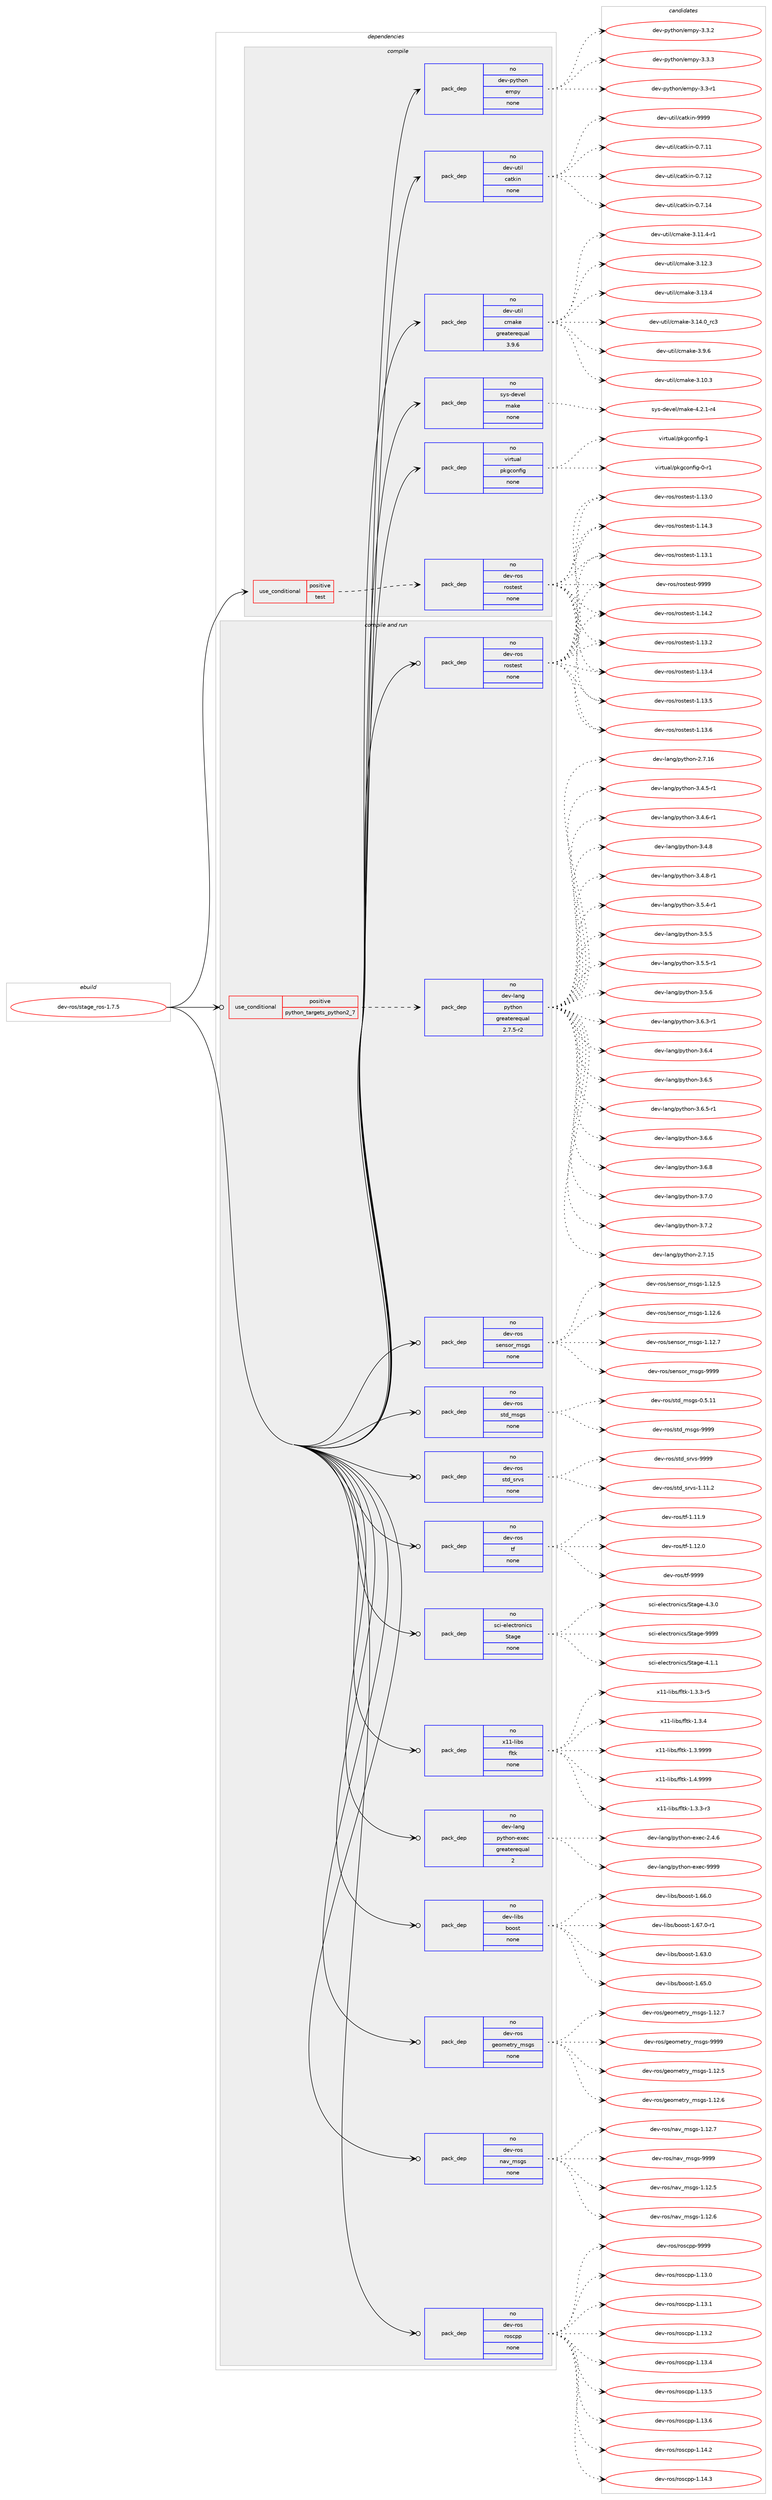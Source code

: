 digraph prolog {

# *************
# Graph options
# *************

newrank=true;
concentrate=true;
compound=true;
graph [rankdir=LR,fontname=Helvetica,fontsize=10,ranksep=1.5];#, ranksep=2.5, nodesep=0.2];
edge  [arrowhead=vee];
node  [fontname=Helvetica,fontsize=10];

# **********
# The ebuild
# **********

subgraph cluster_leftcol {
color=gray;
rank=same;
label=<<i>ebuild</i>>;
id [label="dev-ros/stage_ros-1.7.5", color=red, width=4, href="../dev-ros/stage_ros-1.7.5.svg"];
}

# ****************
# The dependencies
# ****************

subgraph cluster_midcol {
color=gray;
label=<<i>dependencies</i>>;
subgraph cluster_compile {
fillcolor="#eeeeee";
style=filled;
label=<<i>compile</i>>;
subgraph cond390734 {
dependency1471378 [label=<<TABLE BORDER="0" CELLBORDER="1" CELLSPACING="0" CELLPADDING="4"><TR><TD ROWSPAN="3" CELLPADDING="10">use_conditional</TD></TR><TR><TD>positive</TD></TR><TR><TD>test</TD></TR></TABLE>>, shape=none, color=red];
subgraph pack1057254 {
dependency1471379 [label=<<TABLE BORDER="0" CELLBORDER="1" CELLSPACING="0" CELLPADDING="4" WIDTH="220"><TR><TD ROWSPAN="6" CELLPADDING="30">pack_dep</TD></TR><TR><TD WIDTH="110">no</TD></TR><TR><TD>dev-ros</TD></TR><TR><TD>rostest</TD></TR><TR><TD>none</TD></TR><TR><TD></TD></TR></TABLE>>, shape=none, color=blue];
}
dependency1471378:e -> dependency1471379:w [weight=20,style="dashed",arrowhead="vee"];
}
id:e -> dependency1471378:w [weight=20,style="solid",arrowhead="vee"];
subgraph pack1057255 {
dependency1471380 [label=<<TABLE BORDER="0" CELLBORDER="1" CELLSPACING="0" CELLPADDING="4" WIDTH="220"><TR><TD ROWSPAN="6" CELLPADDING="30">pack_dep</TD></TR><TR><TD WIDTH="110">no</TD></TR><TR><TD>dev-python</TD></TR><TR><TD>empy</TD></TR><TR><TD>none</TD></TR><TR><TD></TD></TR></TABLE>>, shape=none, color=blue];
}
id:e -> dependency1471380:w [weight=20,style="solid",arrowhead="vee"];
subgraph pack1057256 {
dependency1471381 [label=<<TABLE BORDER="0" CELLBORDER="1" CELLSPACING="0" CELLPADDING="4" WIDTH="220"><TR><TD ROWSPAN="6" CELLPADDING="30">pack_dep</TD></TR><TR><TD WIDTH="110">no</TD></TR><TR><TD>dev-util</TD></TR><TR><TD>catkin</TD></TR><TR><TD>none</TD></TR><TR><TD></TD></TR></TABLE>>, shape=none, color=blue];
}
id:e -> dependency1471381:w [weight=20,style="solid",arrowhead="vee"];
subgraph pack1057257 {
dependency1471382 [label=<<TABLE BORDER="0" CELLBORDER="1" CELLSPACING="0" CELLPADDING="4" WIDTH="220"><TR><TD ROWSPAN="6" CELLPADDING="30">pack_dep</TD></TR><TR><TD WIDTH="110">no</TD></TR><TR><TD>dev-util</TD></TR><TR><TD>cmake</TD></TR><TR><TD>greaterequal</TD></TR><TR><TD>3.9.6</TD></TR></TABLE>>, shape=none, color=blue];
}
id:e -> dependency1471382:w [weight=20,style="solid",arrowhead="vee"];
subgraph pack1057258 {
dependency1471383 [label=<<TABLE BORDER="0" CELLBORDER="1" CELLSPACING="0" CELLPADDING="4" WIDTH="220"><TR><TD ROWSPAN="6" CELLPADDING="30">pack_dep</TD></TR><TR><TD WIDTH="110">no</TD></TR><TR><TD>sys-devel</TD></TR><TR><TD>make</TD></TR><TR><TD>none</TD></TR><TR><TD></TD></TR></TABLE>>, shape=none, color=blue];
}
id:e -> dependency1471383:w [weight=20,style="solid",arrowhead="vee"];
subgraph pack1057259 {
dependency1471384 [label=<<TABLE BORDER="0" CELLBORDER="1" CELLSPACING="0" CELLPADDING="4" WIDTH="220"><TR><TD ROWSPAN="6" CELLPADDING="30">pack_dep</TD></TR><TR><TD WIDTH="110">no</TD></TR><TR><TD>virtual</TD></TR><TR><TD>pkgconfig</TD></TR><TR><TD>none</TD></TR><TR><TD></TD></TR></TABLE>>, shape=none, color=blue];
}
id:e -> dependency1471384:w [weight=20,style="solid",arrowhead="vee"];
}
subgraph cluster_compileandrun {
fillcolor="#eeeeee";
style=filled;
label=<<i>compile and run</i>>;
subgraph cond390735 {
dependency1471385 [label=<<TABLE BORDER="0" CELLBORDER="1" CELLSPACING="0" CELLPADDING="4"><TR><TD ROWSPAN="3" CELLPADDING="10">use_conditional</TD></TR><TR><TD>positive</TD></TR><TR><TD>python_targets_python2_7</TD></TR></TABLE>>, shape=none, color=red];
subgraph pack1057260 {
dependency1471386 [label=<<TABLE BORDER="0" CELLBORDER="1" CELLSPACING="0" CELLPADDING="4" WIDTH="220"><TR><TD ROWSPAN="6" CELLPADDING="30">pack_dep</TD></TR><TR><TD WIDTH="110">no</TD></TR><TR><TD>dev-lang</TD></TR><TR><TD>python</TD></TR><TR><TD>greaterequal</TD></TR><TR><TD>2.7.5-r2</TD></TR></TABLE>>, shape=none, color=blue];
}
dependency1471385:e -> dependency1471386:w [weight=20,style="dashed",arrowhead="vee"];
}
id:e -> dependency1471385:w [weight=20,style="solid",arrowhead="odotvee"];
subgraph pack1057261 {
dependency1471387 [label=<<TABLE BORDER="0" CELLBORDER="1" CELLSPACING="0" CELLPADDING="4" WIDTH="220"><TR><TD ROWSPAN="6" CELLPADDING="30">pack_dep</TD></TR><TR><TD WIDTH="110">no</TD></TR><TR><TD>dev-lang</TD></TR><TR><TD>python-exec</TD></TR><TR><TD>greaterequal</TD></TR><TR><TD>2</TD></TR></TABLE>>, shape=none, color=blue];
}
id:e -> dependency1471387:w [weight=20,style="solid",arrowhead="odotvee"];
subgraph pack1057262 {
dependency1471388 [label=<<TABLE BORDER="0" CELLBORDER="1" CELLSPACING="0" CELLPADDING="4" WIDTH="220"><TR><TD ROWSPAN="6" CELLPADDING="30">pack_dep</TD></TR><TR><TD WIDTH="110">no</TD></TR><TR><TD>dev-libs</TD></TR><TR><TD>boost</TD></TR><TR><TD>none</TD></TR><TR><TD></TD></TR></TABLE>>, shape=none, color=blue];
}
id:e -> dependency1471388:w [weight=20,style="solid",arrowhead="odotvee"];
subgraph pack1057263 {
dependency1471389 [label=<<TABLE BORDER="0" CELLBORDER="1" CELLSPACING="0" CELLPADDING="4" WIDTH="220"><TR><TD ROWSPAN="6" CELLPADDING="30">pack_dep</TD></TR><TR><TD WIDTH="110">no</TD></TR><TR><TD>dev-ros</TD></TR><TR><TD>geometry_msgs</TD></TR><TR><TD>none</TD></TR><TR><TD></TD></TR></TABLE>>, shape=none, color=blue];
}
id:e -> dependency1471389:w [weight=20,style="solid",arrowhead="odotvee"];
subgraph pack1057264 {
dependency1471390 [label=<<TABLE BORDER="0" CELLBORDER="1" CELLSPACING="0" CELLPADDING="4" WIDTH="220"><TR><TD ROWSPAN="6" CELLPADDING="30">pack_dep</TD></TR><TR><TD WIDTH="110">no</TD></TR><TR><TD>dev-ros</TD></TR><TR><TD>nav_msgs</TD></TR><TR><TD>none</TD></TR><TR><TD></TD></TR></TABLE>>, shape=none, color=blue];
}
id:e -> dependency1471390:w [weight=20,style="solid",arrowhead="odotvee"];
subgraph pack1057265 {
dependency1471391 [label=<<TABLE BORDER="0" CELLBORDER="1" CELLSPACING="0" CELLPADDING="4" WIDTH="220"><TR><TD ROWSPAN="6" CELLPADDING="30">pack_dep</TD></TR><TR><TD WIDTH="110">no</TD></TR><TR><TD>dev-ros</TD></TR><TR><TD>roscpp</TD></TR><TR><TD>none</TD></TR><TR><TD></TD></TR></TABLE>>, shape=none, color=blue];
}
id:e -> dependency1471391:w [weight=20,style="solid",arrowhead="odotvee"];
subgraph pack1057266 {
dependency1471392 [label=<<TABLE BORDER="0" CELLBORDER="1" CELLSPACING="0" CELLPADDING="4" WIDTH="220"><TR><TD ROWSPAN="6" CELLPADDING="30">pack_dep</TD></TR><TR><TD WIDTH="110">no</TD></TR><TR><TD>dev-ros</TD></TR><TR><TD>rostest</TD></TR><TR><TD>none</TD></TR><TR><TD></TD></TR></TABLE>>, shape=none, color=blue];
}
id:e -> dependency1471392:w [weight=20,style="solid",arrowhead="odotvee"];
subgraph pack1057267 {
dependency1471393 [label=<<TABLE BORDER="0" CELLBORDER="1" CELLSPACING="0" CELLPADDING="4" WIDTH="220"><TR><TD ROWSPAN="6" CELLPADDING="30">pack_dep</TD></TR><TR><TD WIDTH="110">no</TD></TR><TR><TD>dev-ros</TD></TR><TR><TD>sensor_msgs</TD></TR><TR><TD>none</TD></TR><TR><TD></TD></TR></TABLE>>, shape=none, color=blue];
}
id:e -> dependency1471393:w [weight=20,style="solid",arrowhead="odotvee"];
subgraph pack1057268 {
dependency1471394 [label=<<TABLE BORDER="0" CELLBORDER="1" CELLSPACING="0" CELLPADDING="4" WIDTH="220"><TR><TD ROWSPAN="6" CELLPADDING="30">pack_dep</TD></TR><TR><TD WIDTH="110">no</TD></TR><TR><TD>dev-ros</TD></TR><TR><TD>std_msgs</TD></TR><TR><TD>none</TD></TR><TR><TD></TD></TR></TABLE>>, shape=none, color=blue];
}
id:e -> dependency1471394:w [weight=20,style="solid",arrowhead="odotvee"];
subgraph pack1057269 {
dependency1471395 [label=<<TABLE BORDER="0" CELLBORDER="1" CELLSPACING="0" CELLPADDING="4" WIDTH="220"><TR><TD ROWSPAN="6" CELLPADDING="30">pack_dep</TD></TR><TR><TD WIDTH="110">no</TD></TR><TR><TD>dev-ros</TD></TR><TR><TD>std_srvs</TD></TR><TR><TD>none</TD></TR><TR><TD></TD></TR></TABLE>>, shape=none, color=blue];
}
id:e -> dependency1471395:w [weight=20,style="solid",arrowhead="odotvee"];
subgraph pack1057270 {
dependency1471396 [label=<<TABLE BORDER="0" CELLBORDER="1" CELLSPACING="0" CELLPADDING="4" WIDTH="220"><TR><TD ROWSPAN="6" CELLPADDING="30">pack_dep</TD></TR><TR><TD WIDTH="110">no</TD></TR><TR><TD>dev-ros</TD></TR><TR><TD>tf</TD></TR><TR><TD>none</TD></TR><TR><TD></TD></TR></TABLE>>, shape=none, color=blue];
}
id:e -> dependency1471396:w [weight=20,style="solid",arrowhead="odotvee"];
subgraph pack1057271 {
dependency1471397 [label=<<TABLE BORDER="0" CELLBORDER="1" CELLSPACING="0" CELLPADDING="4" WIDTH="220"><TR><TD ROWSPAN="6" CELLPADDING="30">pack_dep</TD></TR><TR><TD WIDTH="110">no</TD></TR><TR><TD>sci-electronics</TD></TR><TR><TD>Stage</TD></TR><TR><TD>none</TD></TR><TR><TD></TD></TR></TABLE>>, shape=none, color=blue];
}
id:e -> dependency1471397:w [weight=20,style="solid",arrowhead="odotvee"];
subgraph pack1057272 {
dependency1471398 [label=<<TABLE BORDER="0" CELLBORDER="1" CELLSPACING="0" CELLPADDING="4" WIDTH="220"><TR><TD ROWSPAN="6" CELLPADDING="30">pack_dep</TD></TR><TR><TD WIDTH="110">no</TD></TR><TR><TD>x11-libs</TD></TR><TR><TD>fltk</TD></TR><TR><TD>none</TD></TR><TR><TD></TD></TR></TABLE>>, shape=none, color=blue];
}
id:e -> dependency1471398:w [weight=20,style="solid",arrowhead="odotvee"];
}
subgraph cluster_run {
fillcolor="#eeeeee";
style=filled;
label=<<i>run</i>>;
}
}

# **************
# The candidates
# **************

subgraph cluster_choices {
rank=same;
color=gray;
label=<<i>candidates</i>>;

subgraph choice1057254 {
color=black;
nodesep=1;
choice100101118451141111154711411111511610111511645494649514648 [label="dev-ros/rostest-1.13.0", color=red, width=4,href="../dev-ros/rostest-1.13.0.svg"];
choice100101118451141111154711411111511610111511645494649514649 [label="dev-ros/rostest-1.13.1", color=red, width=4,href="../dev-ros/rostest-1.13.1.svg"];
choice100101118451141111154711411111511610111511645494649514650 [label="dev-ros/rostest-1.13.2", color=red, width=4,href="../dev-ros/rostest-1.13.2.svg"];
choice100101118451141111154711411111511610111511645494649514652 [label="dev-ros/rostest-1.13.4", color=red, width=4,href="../dev-ros/rostest-1.13.4.svg"];
choice100101118451141111154711411111511610111511645494649514653 [label="dev-ros/rostest-1.13.5", color=red, width=4,href="../dev-ros/rostest-1.13.5.svg"];
choice100101118451141111154711411111511610111511645494649514654 [label="dev-ros/rostest-1.13.6", color=red, width=4,href="../dev-ros/rostest-1.13.6.svg"];
choice100101118451141111154711411111511610111511645494649524650 [label="dev-ros/rostest-1.14.2", color=red, width=4,href="../dev-ros/rostest-1.14.2.svg"];
choice100101118451141111154711411111511610111511645494649524651 [label="dev-ros/rostest-1.14.3", color=red, width=4,href="../dev-ros/rostest-1.14.3.svg"];
choice10010111845114111115471141111151161011151164557575757 [label="dev-ros/rostest-9999", color=red, width=4,href="../dev-ros/rostest-9999.svg"];
dependency1471379:e -> choice100101118451141111154711411111511610111511645494649514648:w [style=dotted,weight="100"];
dependency1471379:e -> choice100101118451141111154711411111511610111511645494649514649:w [style=dotted,weight="100"];
dependency1471379:e -> choice100101118451141111154711411111511610111511645494649514650:w [style=dotted,weight="100"];
dependency1471379:e -> choice100101118451141111154711411111511610111511645494649514652:w [style=dotted,weight="100"];
dependency1471379:e -> choice100101118451141111154711411111511610111511645494649514653:w [style=dotted,weight="100"];
dependency1471379:e -> choice100101118451141111154711411111511610111511645494649514654:w [style=dotted,weight="100"];
dependency1471379:e -> choice100101118451141111154711411111511610111511645494649524650:w [style=dotted,weight="100"];
dependency1471379:e -> choice100101118451141111154711411111511610111511645494649524651:w [style=dotted,weight="100"];
dependency1471379:e -> choice10010111845114111115471141111151161011151164557575757:w [style=dotted,weight="100"];
}
subgraph choice1057255 {
color=black;
nodesep=1;
choice1001011184511212111610411111047101109112121455146514511449 [label="dev-python/empy-3.3-r1", color=red, width=4,href="../dev-python/empy-3.3-r1.svg"];
choice1001011184511212111610411111047101109112121455146514650 [label="dev-python/empy-3.3.2", color=red, width=4,href="../dev-python/empy-3.3.2.svg"];
choice1001011184511212111610411111047101109112121455146514651 [label="dev-python/empy-3.3.3", color=red, width=4,href="../dev-python/empy-3.3.3.svg"];
dependency1471380:e -> choice1001011184511212111610411111047101109112121455146514511449:w [style=dotted,weight="100"];
dependency1471380:e -> choice1001011184511212111610411111047101109112121455146514650:w [style=dotted,weight="100"];
dependency1471380:e -> choice1001011184511212111610411111047101109112121455146514651:w [style=dotted,weight="100"];
}
subgraph choice1057256 {
color=black;
nodesep=1;
choice1001011184511711610510847999711610710511045484655464949 [label="dev-util/catkin-0.7.11", color=red, width=4,href="../dev-util/catkin-0.7.11.svg"];
choice1001011184511711610510847999711610710511045484655464950 [label="dev-util/catkin-0.7.12", color=red, width=4,href="../dev-util/catkin-0.7.12.svg"];
choice1001011184511711610510847999711610710511045484655464952 [label="dev-util/catkin-0.7.14", color=red, width=4,href="../dev-util/catkin-0.7.14.svg"];
choice100101118451171161051084799971161071051104557575757 [label="dev-util/catkin-9999", color=red, width=4,href="../dev-util/catkin-9999.svg"];
dependency1471381:e -> choice1001011184511711610510847999711610710511045484655464949:w [style=dotted,weight="100"];
dependency1471381:e -> choice1001011184511711610510847999711610710511045484655464950:w [style=dotted,weight="100"];
dependency1471381:e -> choice1001011184511711610510847999711610710511045484655464952:w [style=dotted,weight="100"];
dependency1471381:e -> choice100101118451171161051084799971161071051104557575757:w [style=dotted,weight="100"];
}
subgraph choice1057257 {
color=black;
nodesep=1;
choice1001011184511711610510847991099710710145514649484651 [label="dev-util/cmake-3.10.3", color=red, width=4,href="../dev-util/cmake-3.10.3.svg"];
choice10010111845117116105108479910997107101455146494946524511449 [label="dev-util/cmake-3.11.4-r1", color=red, width=4,href="../dev-util/cmake-3.11.4-r1.svg"];
choice1001011184511711610510847991099710710145514649504651 [label="dev-util/cmake-3.12.3", color=red, width=4,href="../dev-util/cmake-3.12.3.svg"];
choice1001011184511711610510847991099710710145514649514652 [label="dev-util/cmake-3.13.4", color=red, width=4,href="../dev-util/cmake-3.13.4.svg"];
choice1001011184511711610510847991099710710145514649524648951149951 [label="dev-util/cmake-3.14.0_rc3", color=red, width=4,href="../dev-util/cmake-3.14.0_rc3.svg"];
choice10010111845117116105108479910997107101455146574654 [label="dev-util/cmake-3.9.6", color=red, width=4,href="../dev-util/cmake-3.9.6.svg"];
dependency1471382:e -> choice1001011184511711610510847991099710710145514649484651:w [style=dotted,weight="100"];
dependency1471382:e -> choice10010111845117116105108479910997107101455146494946524511449:w [style=dotted,weight="100"];
dependency1471382:e -> choice1001011184511711610510847991099710710145514649504651:w [style=dotted,weight="100"];
dependency1471382:e -> choice1001011184511711610510847991099710710145514649514652:w [style=dotted,weight="100"];
dependency1471382:e -> choice1001011184511711610510847991099710710145514649524648951149951:w [style=dotted,weight="100"];
dependency1471382:e -> choice10010111845117116105108479910997107101455146574654:w [style=dotted,weight="100"];
}
subgraph choice1057258 {
color=black;
nodesep=1;
choice1151211154510010111810110847109971071014552465046494511452 [label="sys-devel/make-4.2.1-r4", color=red, width=4,href="../sys-devel/make-4.2.1-r4.svg"];
dependency1471383:e -> choice1151211154510010111810110847109971071014552465046494511452:w [style=dotted,weight="100"];
}
subgraph choice1057259 {
color=black;
nodesep=1;
choice11810511411611797108471121071039911111010210510345484511449 [label="virtual/pkgconfig-0-r1", color=red, width=4,href="../virtual/pkgconfig-0-r1.svg"];
choice1181051141161179710847112107103991111101021051034549 [label="virtual/pkgconfig-1", color=red, width=4,href="../virtual/pkgconfig-1.svg"];
dependency1471384:e -> choice11810511411611797108471121071039911111010210510345484511449:w [style=dotted,weight="100"];
dependency1471384:e -> choice1181051141161179710847112107103991111101021051034549:w [style=dotted,weight="100"];
}
subgraph choice1057260 {
color=black;
nodesep=1;
choice10010111845108971101034711212111610411111045504655464953 [label="dev-lang/python-2.7.15", color=red, width=4,href="../dev-lang/python-2.7.15.svg"];
choice10010111845108971101034711212111610411111045504655464954 [label="dev-lang/python-2.7.16", color=red, width=4,href="../dev-lang/python-2.7.16.svg"];
choice1001011184510897110103471121211161041111104551465246534511449 [label="dev-lang/python-3.4.5-r1", color=red, width=4,href="../dev-lang/python-3.4.5-r1.svg"];
choice1001011184510897110103471121211161041111104551465246544511449 [label="dev-lang/python-3.4.6-r1", color=red, width=4,href="../dev-lang/python-3.4.6-r1.svg"];
choice100101118451089711010347112121116104111110455146524656 [label="dev-lang/python-3.4.8", color=red, width=4,href="../dev-lang/python-3.4.8.svg"];
choice1001011184510897110103471121211161041111104551465246564511449 [label="dev-lang/python-3.4.8-r1", color=red, width=4,href="../dev-lang/python-3.4.8-r1.svg"];
choice1001011184510897110103471121211161041111104551465346524511449 [label="dev-lang/python-3.5.4-r1", color=red, width=4,href="../dev-lang/python-3.5.4-r1.svg"];
choice100101118451089711010347112121116104111110455146534653 [label="dev-lang/python-3.5.5", color=red, width=4,href="../dev-lang/python-3.5.5.svg"];
choice1001011184510897110103471121211161041111104551465346534511449 [label="dev-lang/python-3.5.5-r1", color=red, width=4,href="../dev-lang/python-3.5.5-r1.svg"];
choice100101118451089711010347112121116104111110455146534654 [label="dev-lang/python-3.5.6", color=red, width=4,href="../dev-lang/python-3.5.6.svg"];
choice1001011184510897110103471121211161041111104551465446514511449 [label="dev-lang/python-3.6.3-r1", color=red, width=4,href="../dev-lang/python-3.6.3-r1.svg"];
choice100101118451089711010347112121116104111110455146544652 [label="dev-lang/python-3.6.4", color=red, width=4,href="../dev-lang/python-3.6.4.svg"];
choice100101118451089711010347112121116104111110455146544653 [label="dev-lang/python-3.6.5", color=red, width=4,href="../dev-lang/python-3.6.5.svg"];
choice1001011184510897110103471121211161041111104551465446534511449 [label="dev-lang/python-3.6.5-r1", color=red, width=4,href="../dev-lang/python-3.6.5-r1.svg"];
choice100101118451089711010347112121116104111110455146544654 [label="dev-lang/python-3.6.6", color=red, width=4,href="../dev-lang/python-3.6.6.svg"];
choice100101118451089711010347112121116104111110455146544656 [label="dev-lang/python-3.6.8", color=red, width=4,href="../dev-lang/python-3.6.8.svg"];
choice100101118451089711010347112121116104111110455146554648 [label="dev-lang/python-3.7.0", color=red, width=4,href="../dev-lang/python-3.7.0.svg"];
choice100101118451089711010347112121116104111110455146554650 [label="dev-lang/python-3.7.2", color=red, width=4,href="../dev-lang/python-3.7.2.svg"];
dependency1471386:e -> choice10010111845108971101034711212111610411111045504655464953:w [style=dotted,weight="100"];
dependency1471386:e -> choice10010111845108971101034711212111610411111045504655464954:w [style=dotted,weight="100"];
dependency1471386:e -> choice1001011184510897110103471121211161041111104551465246534511449:w [style=dotted,weight="100"];
dependency1471386:e -> choice1001011184510897110103471121211161041111104551465246544511449:w [style=dotted,weight="100"];
dependency1471386:e -> choice100101118451089711010347112121116104111110455146524656:w [style=dotted,weight="100"];
dependency1471386:e -> choice1001011184510897110103471121211161041111104551465246564511449:w [style=dotted,weight="100"];
dependency1471386:e -> choice1001011184510897110103471121211161041111104551465346524511449:w [style=dotted,weight="100"];
dependency1471386:e -> choice100101118451089711010347112121116104111110455146534653:w [style=dotted,weight="100"];
dependency1471386:e -> choice1001011184510897110103471121211161041111104551465346534511449:w [style=dotted,weight="100"];
dependency1471386:e -> choice100101118451089711010347112121116104111110455146534654:w [style=dotted,weight="100"];
dependency1471386:e -> choice1001011184510897110103471121211161041111104551465446514511449:w [style=dotted,weight="100"];
dependency1471386:e -> choice100101118451089711010347112121116104111110455146544652:w [style=dotted,weight="100"];
dependency1471386:e -> choice100101118451089711010347112121116104111110455146544653:w [style=dotted,weight="100"];
dependency1471386:e -> choice1001011184510897110103471121211161041111104551465446534511449:w [style=dotted,weight="100"];
dependency1471386:e -> choice100101118451089711010347112121116104111110455146544654:w [style=dotted,weight="100"];
dependency1471386:e -> choice100101118451089711010347112121116104111110455146544656:w [style=dotted,weight="100"];
dependency1471386:e -> choice100101118451089711010347112121116104111110455146554648:w [style=dotted,weight="100"];
dependency1471386:e -> choice100101118451089711010347112121116104111110455146554650:w [style=dotted,weight="100"];
}
subgraph choice1057261 {
color=black;
nodesep=1;
choice1001011184510897110103471121211161041111104510112010199455046524654 [label="dev-lang/python-exec-2.4.6", color=red, width=4,href="../dev-lang/python-exec-2.4.6.svg"];
choice10010111845108971101034711212111610411111045101120101994557575757 [label="dev-lang/python-exec-9999", color=red, width=4,href="../dev-lang/python-exec-9999.svg"];
dependency1471387:e -> choice1001011184510897110103471121211161041111104510112010199455046524654:w [style=dotted,weight="100"];
dependency1471387:e -> choice10010111845108971101034711212111610411111045101120101994557575757:w [style=dotted,weight="100"];
}
subgraph choice1057262 {
color=black;
nodesep=1;
choice1001011184510810598115479811111111511645494654514648 [label="dev-libs/boost-1.63.0", color=red, width=4,href="../dev-libs/boost-1.63.0.svg"];
choice1001011184510810598115479811111111511645494654534648 [label="dev-libs/boost-1.65.0", color=red, width=4,href="../dev-libs/boost-1.65.0.svg"];
choice1001011184510810598115479811111111511645494654544648 [label="dev-libs/boost-1.66.0", color=red, width=4,href="../dev-libs/boost-1.66.0.svg"];
choice10010111845108105981154798111111115116454946545546484511449 [label="dev-libs/boost-1.67.0-r1", color=red, width=4,href="../dev-libs/boost-1.67.0-r1.svg"];
dependency1471388:e -> choice1001011184510810598115479811111111511645494654514648:w [style=dotted,weight="100"];
dependency1471388:e -> choice1001011184510810598115479811111111511645494654534648:w [style=dotted,weight="100"];
dependency1471388:e -> choice1001011184510810598115479811111111511645494654544648:w [style=dotted,weight="100"];
dependency1471388:e -> choice10010111845108105981154798111111115116454946545546484511449:w [style=dotted,weight="100"];
}
subgraph choice1057263 {
color=black;
nodesep=1;
choice10010111845114111115471031011111091011161141219510911510311545494649504653 [label="dev-ros/geometry_msgs-1.12.5", color=red, width=4,href="../dev-ros/geometry_msgs-1.12.5.svg"];
choice10010111845114111115471031011111091011161141219510911510311545494649504654 [label="dev-ros/geometry_msgs-1.12.6", color=red, width=4,href="../dev-ros/geometry_msgs-1.12.6.svg"];
choice10010111845114111115471031011111091011161141219510911510311545494649504655 [label="dev-ros/geometry_msgs-1.12.7", color=red, width=4,href="../dev-ros/geometry_msgs-1.12.7.svg"];
choice1001011184511411111547103101111109101116114121951091151031154557575757 [label="dev-ros/geometry_msgs-9999", color=red, width=4,href="../dev-ros/geometry_msgs-9999.svg"];
dependency1471389:e -> choice10010111845114111115471031011111091011161141219510911510311545494649504653:w [style=dotted,weight="100"];
dependency1471389:e -> choice10010111845114111115471031011111091011161141219510911510311545494649504654:w [style=dotted,weight="100"];
dependency1471389:e -> choice10010111845114111115471031011111091011161141219510911510311545494649504655:w [style=dotted,weight="100"];
dependency1471389:e -> choice1001011184511411111547103101111109101116114121951091151031154557575757:w [style=dotted,weight="100"];
}
subgraph choice1057264 {
color=black;
nodesep=1;
choice1001011184511411111547110971189510911510311545494649504653 [label="dev-ros/nav_msgs-1.12.5", color=red, width=4,href="../dev-ros/nav_msgs-1.12.5.svg"];
choice1001011184511411111547110971189510911510311545494649504654 [label="dev-ros/nav_msgs-1.12.6", color=red, width=4,href="../dev-ros/nav_msgs-1.12.6.svg"];
choice1001011184511411111547110971189510911510311545494649504655 [label="dev-ros/nav_msgs-1.12.7", color=red, width=4,href="../dev-ros/nav_msgs-1.12.7.svg"];
choice100101118451141111154711097118951091151031154557575757 [label="dev-ros/nav_msgs-9999", color=red, width=4,href="../dev-ros/nav_msgs-9999.svg"];
dependency1471390:e -> choice1001011184511411111547110971189510911510311545494649504653:w [style=dotted,weight="100"];
dependency1471390:e -> choice1001011184511411111547110971189510911510311545494649504654:w [style=dotted,weight="100"];
dependency1471390:e -> choice1001011184511411111547110971189510911510311545494649504655:w [style=dotted,weight="100"];
dependency1471390:e -> choice100101118451141111154711097118951091151031154557575757:w [style=dotted,weight="100"];
}
subgraph choice1057265 {
color=black;
nodesep=1;
choice10010111845114111115471141111159911211245494649514648 [label="dev-ros/roscpp-1.13.0", color=red, width=4,href="../dev-ros/roscpp-1.13.0.svg"];
choice10010111845114111115471141111159911211245494649514649 [label="dev-ros/roscpp-1.13.1", color=red, width=4,href="../dev-ros/roscpp-1.13.1.svg"];
choice10010111845114111115471141111159911211245494649514650 [label="dev-ros/roscpp-1.13.2", color=red, width=4,href="../dev-ros/roscpp-1.13.2.svg"];
choice10010111845114111115471141111159911211245494649514652 [label="dev-ros/roscpp-1.13.4", color=red, width=4,href="../dev-ros/roscpp-1.13.4.svg"];
choice10010111845114111115471141111159911211245494649514653 [label="dev-ros/roscpp-1.13.5", color=red, width=4,href="../dev-ros/roscpp-1.13.5.svg"];
choice10010111845114111115471141111159911211245494649514654 [label="dev-ros/roscpp-1.13.6", color=red, width=4,href="../dev-ros/roscpp-1.13.6.svg"];
choice10010111845114111115471141111159911211245494649524650 [label="dev-ros/roscpp-1.14.2", color=red, width=4,href="../dev-ros/roscpp-1.14.2.svg"];
choice10010111845114111115471141111159911211245494649524651 [label="dev-ros/roscpp-1.14.3", color=red, width=4,href="../dev-ros/roscpp-1.14.3.svg"];
choice1001011184511411111547114111115991121124557575757 [label="dev-ros/roscpp-9999", color=red, width=4,href="../dev-ros/roscpp-9999.svg"];
dependency1471391:e -> choice10010111845114111115471141111159911211245494649514648:w [style=dotted,weight="100"];
dependency1471391:e -> choice10010111845114111115471141111159911211245494649514649:w [style=dotted,weight="100"];
dependency1471391:e -> choice10010111845114111115471141111159911211245494649514650:w [style=dotted,weight="100"];
dependency1471391:e -> choice10010111845114111115471141111159911211245494649514652:w [style=dotted,weight="100"];
dependency1471391:e -> choice10010111845114111115471141111159911211245494649514653:w [style=dotted,weight="100"];
dependency1471391:e -> choice10010111845114111115471141111159911211245494649514654:w [style=dotted,weight="100"];
dependency1471391:e -> choice10010111845114111115471141111159911211245494649524650:w [style=dotted,weight="100"];
dependency1471391:e -> choice10010111845114111115471141111159911211245494649524651:w [style=dotted,weight="100"];
dependency1471391:e -> choice1001011184511411111547114111115991121124557575757:w [style=dotted,weight="100"];
}
subgraph choice1057266 {
color=black;
nodesep=1;
choice100101118451141111154711411111511610111511645494649514648 [label="dev-ros/rostest-1.13.0", color=red, width=4,href="../dev-ros/rostest-1.13.0.svg"];
choice100101118451141111154711411111511610111511645494649514649 [label="dev-ros/rostest-1.13.1", color=red, width=4,href="../dev-ros/rostest-1.13.1.svg"];
choice100101118451141111154711411111511610111511645494649514650 [label="dev-ros/rostest-1.13.2", color=red, width=4,href="../dev-ros/rostest-1.13.2.svg"];
choice100101118451141111154711411111511610111511645494649514652 [label="dev-ros/rostest-1.13.4", color=red, width=4,href="../dev-ros/rostest-1.13.4.svg"];
choice100101118451141111154711411111511610111511645494649514653 [label="dev-ros/rostest-1.13.5", color=red, width=4,href="../dev-ros/rostest-1.13.5.svg"];
choice100101118451141111154711411111511610111511645494649514654 [label="dev-ros/rostest-1.13.6", color=red, width=4,href="../dev-ros/rostest-1.13.6.svg"];
choice100101118451141111154711411111511610111511645494649524650 [label="dev-ros/rostest-1.14.2", color=red, width=4,href="../dev-ros/rostest-1.14.2.svg"];
choice100101118451141111154711411111511610111511645494649524651 [label="dev-ros/rostest-1.14.3", color=red, width=4,href="../dev-ros/rostest-1.14.3.svg"];
choice10010111845114111115471141111151161011151164557575757 [label="dev-ros/rostest-9999", color=red, width=4,href="../dev-ros/rostest-9999.svg"];
dependency1471392:e -> choice100101118451141111154711411111511610111511645494649514648:w [style=dotted,weight="100"];
dependency1471392:e -> choice100101118451141111154711411111511610111511645494649514649:w [style=dotted,weight="100"];
dependency1471392:e -> choice100101118451141111154711411111511610111511645494649514650:w [style=dotted,weight="100"];
dependency1471392:e -> choice100101118451141111154711411111511610111511645494649514652:w [style=dotted,weight="100"];
dependency1471392:e -> choice100101118451141111154711411111511610111511645494649514653:w [style=dotted,weight="100"];
dependency1471392:e -> choice100101118451141111154711411111511610111511645494649514654:w [style=dotted,weight="100"];
dependency1471392:e -> choice100101118451141111154711411111511610111511645494649524650:w [style=dotted,weight="100"];
dependency1471392:e -> choice100101118451141111154711411111511610111511645494649524651:w [style=dotted,weight="100"];
dependency1471392:e -> choice10010111845114111115471141111151161011151164557575757:w [style=dotted,weight="100"];
}
subgraph choice1057267 {
color=black;
nodesep=1;
choice10010111845114111115471151011101151111149510911510311545494649504653 [label="dev-ros/sensor_msgs-1.12.5", color=red, width=4,href="../dev-ros/sensor_msgs-1.12.5.svg"];
choice10010111845114111115471151011101151111149510911510311545494649504654 [label="dev-ros/sensor_msgs-1.12.6", color=red, width=4,href="../dev-ros/sensor_msgs-1.12.6.svg"];
choice10010111845114111115471151011101151111149510911510311545494649504655 [label="dev-ros/sensor_msgs-1.12.7", color=red, width=4,href="../dev-ros/sensor_msgs-1.12.7.svg"];
choice1001011184511411111547115101110115111114951091151031154557575757 [label="dev-ros/sensor_msgs-9999", color=red, width=4,href="../dev-ros/sensor_msgs-9999.svg"];
dependency1471393:e -> choice10010111845114111115471151011101151111149510911510311545494649504653:w [style=dotted,weight="100"];
dependency1471393:e -> choice10010111845114111115471151011101151111149510911510311545494649504654:w [style=dotted,weight="100"];
dependency1471393:e -> choice10010111845114111115471151011101151111149510911510311545494649504655:w [style=dotted,weight="100"];
dependency1471393:e -> choice1001011184511411111547115101110115111114951091151031154557575757:w [style=dotted,weight="100"];
}
subgraph choice1057268 {
color=black;
nodesep=1;
choice10010111845114111115471151161009510911510311545484653464949 [label="dev-ros/std_msgs-0.5.11", color=red, width=4,href="../dev-ros/std_msgs-0.5.11.svg"];
choice1001011184511411111547115116100951091151031154557575757 [label="dev-ros/std_msgs-9999", color=red, width=4,href="../dev-ros/std_msgs-9999.svg"];
dependency1471394:e -> choice10010111845114111115471151161009510911510311545484653464949:w [style=dotted,weight="100"];
dependency1471394:e -> choice1001011184511411111547115116100951091151031154557575757:w [style=dotted,weight="100"];
}
subgraph choice1057269 {
color=black;
nodesep=1;
choice10010111845114111115471151161009511511411811545494649494650 [label="dev-ros/std_srvs-1.11.2", color=red, width=4,href="../dev-ros/std_srvs-1.11.2.svg"];
choice1001011184511411111547115116100951151141181154557575757 [label="dev-ros/std_srvs-9999", color=red, width=4,href="../dev-ros/std_srvs-9999.svg"];
dependency1471395:e -> choice10010111845114111115471151161009511511411811545494649494650:w [style=dotted,weight="100"];
dependency1471395:e -> choice1001011184511411111547115116100951151141181154557575757:w [style=dotted,weight="100"];
}
subgraph choice1057270 {
color=black;
nodesep=1;
choice100101118451141111154711610245494649494657 [label="dev-ros/tf-1.11.9", color=red, width=4,href="../dev-ros/tf-1.11.9.svg"];
choice100101118451141111154711610245494649504648 [label="dev-ros/tf-1.12.0", color=red, width=4,href="../dev-ros/tf-1.12.0.svg"];
choice10010111845114111115471161024557575757 [label="dev-ros/tf-9999", color=red, width=4,href="../dev-ros/tf-9999.svg"];
dependency1471396:e -> choice100101118451141111154711610245494649494657:w [style=dotted,weight="100"];
dependency1471396:e -> choice100101118451141111154711610245494649504648:w [style=dotted,weight="100"];
dependency1471396:e -> choice10010111845114111115471161024557575757:w [style=dotted,weight="100"];
}
subgraph choice1057271 {
color=black;
nodesep=1;
choice11599105451011081019911611411111010599115478311697103101455246494649 [label="sci-electronics/Stage-4.1.1", color=red, width=4,href="../sci-electronics/Stage-4.1.1.svg"];
choice11599105451011081019911611411111010599115478311697103101455246514648 [label="sci-electronics/Stage-4.3.0", color=red, width=4,href="../sci-electronics/Stage-4.3.0.svg"];
choice115991054510110810199116114111110105991154783116971031014557575757 [label="sci-electronics/Stage-9999", color=red, width=4,href="../sci-electronics/Stage-9999.svg"];
dependency1471397:e -> choice11599105451011081019911611411111010599115478311697103101455246494649:w [style=dotted,weight="100"];
dependency1471397:e -> choice11599105451011081019911611411111010599115478311697103101455246514648:w [style=dotted,weight="100"];
dependency1471397:e -> choice115991054510110810199116114111110105991154783116971031014557575757:w [style=dotted,weight="100"];
}
subgraph choice1057272 {
color=black;
nodesep=1;
choice12049494510810598115471021081161074549465146514511451 [label="x11-libs/fltk-1.3.3-r3", color=red, width=4,href="../x11-libs/fltk-1.3.3-r3.svg"];
choice12049494510810598115471021081161074549465146514511453 [label="x11-libs/fltk-1.3.3-r5", color=red, width=4,href="../x11-libs/fltk-1.3.3-r5.svg"];
choice1204949451081059811547102108116107454946514652 [label="x11-libs/fltk-1.3.4", color=red, width=4,href="../x11-libs/fltk-1.3.4.svg"];
choice1204949451081059811547102108116107454946514657575757 [label="x11-libs/fltk-1.3.9999", color=red, width=4,href="../x11-libs/fltk-1.3.9999.svg"];
choice1204949451081059811547102108116107454946524657575757 [label="x11-libs/fltk-1.4.9999", color=red, width=4,href="../x11-libs/fltk-1.4.9999.svg"];
dependency1471398:e -> choice12049494510810598115471021081161074549465146514511451:w [style=dotted,weight="100"];
dependency1471398:e -> choice12049494510810598115471021081161074549465146514511453:w [style=dotted,weight="100"];
dependency1471398:e -> choice1204949451081059811547102108116107454946514652:w [style=dotted,weight="100"];
dependency1471398:e -> choice1204949451081059811547102108116107454946514657575757:w [style=dotted,weight="100"];
dependency1471398:e -> choice1204949451081059811547102108116107454946524657575757:w [style=dotted,weight="100"];
}
}

}
